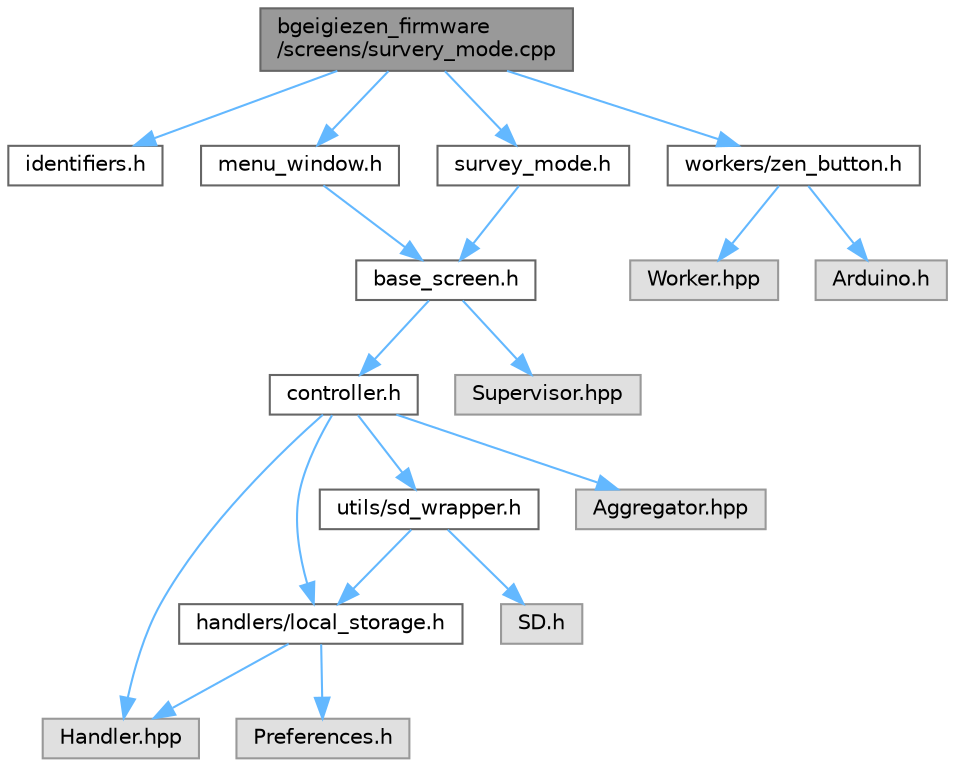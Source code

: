 digraph "bgeigiezen_firmware/screens/survery_mode.cpp"
{
 // LATEX_PDF_SIZE
  bgcolor="transparent";
  edge [fontname=Helvetica,fontsize=10,labelfontname=Helvetica,labelfontsize=10];
  node [fontname=Helvetica,fontsize=10,shape=box,height=0.2,width=0.4];
  Node1 [id="Node000001",label="bgeigiezen_firmware\l/screens/survery_mode.cpp",height=0.2,width=0.4,color="gray40", fillcolor="grey60", style="filled", fontcolor="black",tooltip=" "];
  Node1 -> Node2 [id="edge19_Node000001_Node000002",color="steelblue1",style="solid",tooltip=" "];
  Node2 [id="Node000002",label="identifiers.h",height=0.2,width=0.4,color="grey40", fillcolor="white", style="filled",URL="$identifiers_8h.html",tooltip=" "];
  Node1 -> Node3 [id="edge20_Node000001_Node000003",color="steelblue1",style="solid",tooltip=" "];
  Node3 [id="Node000003",label="menu_window.h",height=0.2,width=0.4,color="grey40", fillcolor="white", style="filled",URL="$menu__window_8h.html",tooltip=" "];
  Node3 -> Node4 [id="edge21_Node000003_Node000004",color="steelblue1",style="solid",tooltip=" "];
  Node4 [id="Node000004",label="base_screen.h",height=0.2,width=0.4,color="grey40", fillcolor="white", style="filled",URL="$base__screen_8h.html",tooltip=" "];
  Node4 -> Node5 [id="edge22_Node000004_Node000005",color="steelblue1",style="solid",tooltip=" "];
  Node5 [id="Node000005",label="controller.h",height=0.2,width=0.4,color="grey40", fillcolor="white", style="filled",URL="$controller_8h.html",tooltip=" "];
  Node5 -> Node6 [id="edge23_Node000005_Node000006",color="steelblue1",style="solid",tooltip=" "];
  Node6 [id="Node000006",label="handlers/local_storage.h",height=0.2,width=0.4,color="grey40", fillcolor="white", style="filled",URL="$local__storage_8h.html",tooltip=" "];
  Node6 -> Node7 [id="edge24_Node000006_Node000007",color="steelblue1",style="solid",tooltip=" "];
  Node7 [id="Node000007",label="Preferences.h",height=0.2,width=0.4,color="grey60", fillcolor="#E0E0E0", style="filled",tooltip=" "];
  Node6 -> Node8 [id="edge25_Node000006_Node000008",color="steelblue1",style="solid",tooltip=" "];
  Node8 [id="Node000008",label="Handler.hpp",height=0.2,width=0.4,color="grey60", fillcolor="#E0E0E0", style="filled",tooltip=" "];
  Node5 -> Node9 [id="edge26_Node000005_Node000009",color="steelblue1",style="solid",tooltip=" "];
  Node9 [id="Node000009",label="utils/sd_wrapper.h",height=0.2,width=0.4,color="grey40", fillcolor="white", style="filled",URL="$sd__wrapper_8h.html",tooltip=" "];
  Node9 -> Node10 [id="edge27_Node000009_Node000010",color="steelblue1",style="solid",tooltip=" "];
  Node10 [id="Node000010",label="SD.h",height=0.2,width=0.4,color="grey60", fillcolor="#E0E0E0", style="filled",tooltip=" "];
  Node9 -> Node6 [id="edge28_Node000009_Node000006",color="steelblue1",style="solid",tooltip=" "];
  Node5 -> Node11 [id="edge29_Node000005_Node000011",color="steelblue1",style="solid",tooltip=" "];
  Node11 [id="Node000011",label="Aggregator.hpp",height=0.2,width=0.4,color="grey60", fillcolor="#E0E0E0", style="filled",tooltip=" "];
  Node5 -> Node8 [id="edge30_Node000005_Node000008",color="steelblue1",style="solid",tooltip=" "];
  Node4 -> Node12 [id="edge31_Node000004_Node000012",color="steelblue1",style="solid",tooltip=" "];
  Node12 [id="Node000012",label="Supervisor.hpp",height=0.2,width=0.4,color="grey60", fillcolor="#E0E0E0", style="filled",tooltip=" "];
  Node1 -> Node13 [id="edge32_Node000001_Node000013",color="steelblue1",style="solid",tooltip=" "];
  Node13 [id="Node000013",label="survey_mode.h",height=0.2,width=0.4,color="grey40", fillcolor="white", style="filled",URL="$survey__mode_8h.html",tooltip=" "];
  Node13 -> Node4 [id="edge33_Node000013_Node000004",color="steelblue1",style="solid",tooltip=" "];
  Node1 -> Node14 [id="edge34_Node000001_Node000014",color="steelblue1",style="solid",tooltip=" "];
  Node14 [id="Node000014",label="workers/zen_button.h",height=0.2,width=0.4,color="grey40", fillcolor="white", style="filled",URL="$zen__button_8h.html",tooltip=" "];
  Node14 -> Node15 [id="edge35_Node000014_Node000015",color="steelblue1",style="solid",tooltip=" "];
  Node15 [id="Node000015",label="Arduino.h",height=0.2,width=0.4,color="grey60", fillcolor="#E0E0E0", style="filled",tooltip=" "];
  Node14 -> Node16 [id="edge36_Node000014_Node000016",color="steelblue1",style="solid",tooltip=" "];
  Node16 [id="Node000016",label="Worker.hpp",height=0.2,width=0.4,color="grey60", fillcolor="#E0E0E0", style="filled",tooltip=" "];
}
